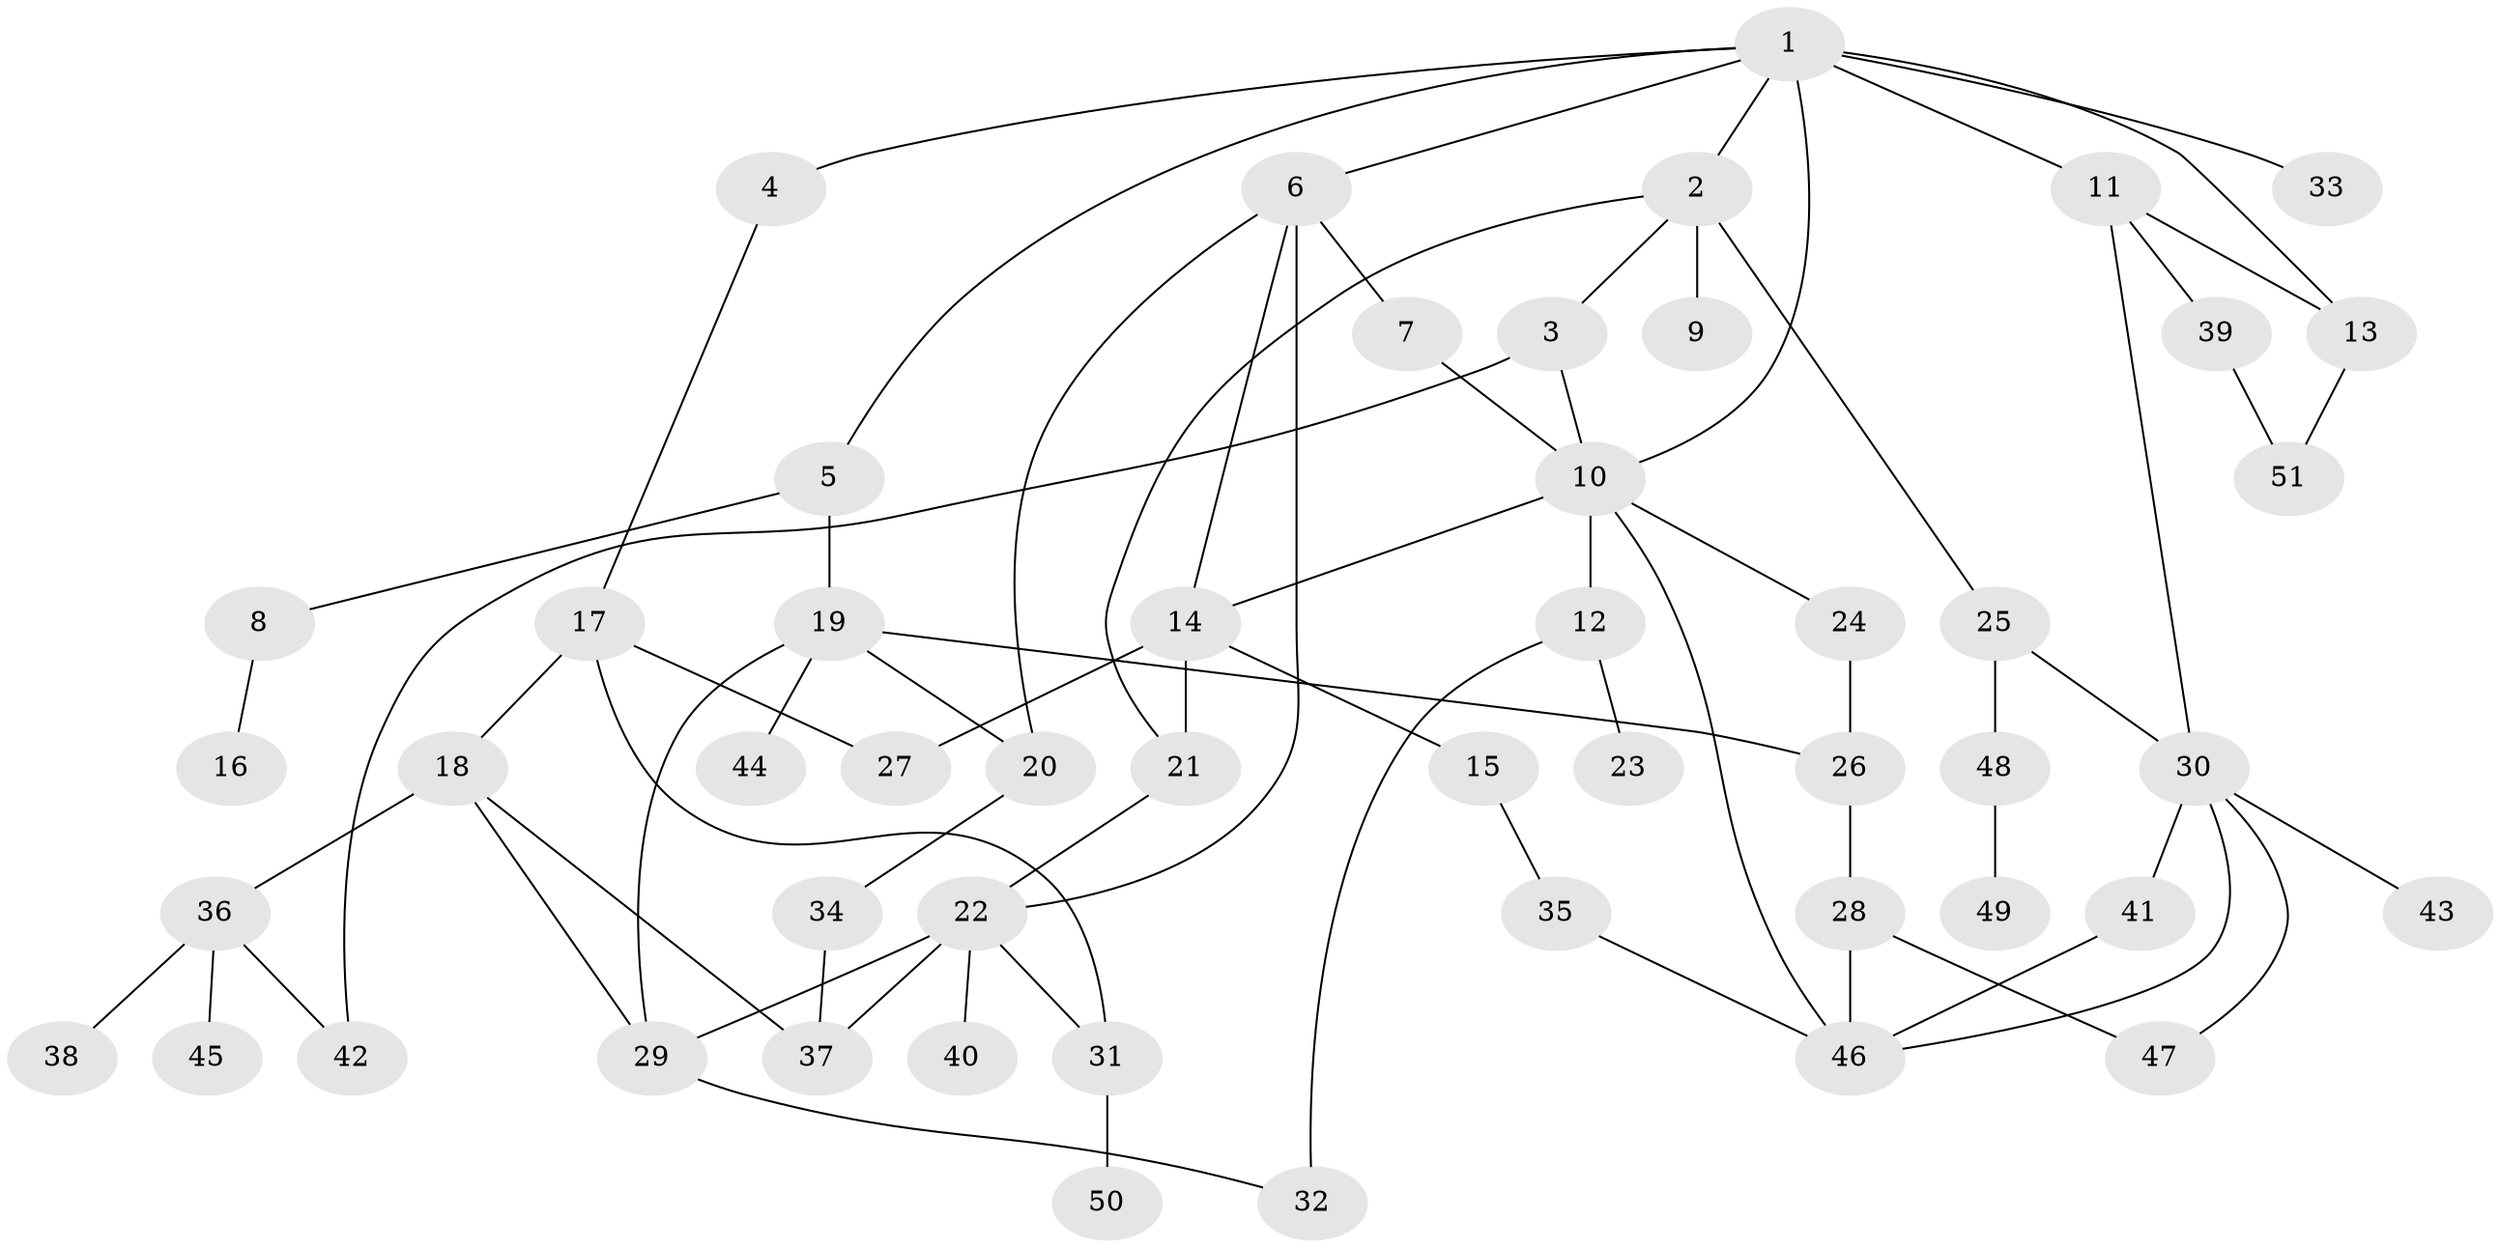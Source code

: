 // Generated by graph-tools (version 1.1) at 2025/00/03/09/25 03:00:59]
// undirected, 51 vertices, 73 edges
graph export_dot {
graph [start="1"]
  node [color=gray90,style=filled];
  1;
  2;
  3;
  4;
  5;
  6;
  7;
  8;
  9;
  10;
  11;
  12;
  13;
  14;
  15;
  16;
  17;
  18;
  19;
  20;
  21;
  22;
  23;
  24;
  25;
  26;
  27;
  28;
  29;
  30;
  31;
  32;
  33;
  34;
  35;
  36;
  37;
  38;
  39;
  40;
  41;
  42;
  43;
  44;
  45;
  46;
  47;
  48;
  49;
  50;
  51;
  1 -- 2;
  1 -- 4;
  1 -- 5;
  1 -- 6;
  1 -- 11;
  1 -- 13;
  1 -- 33;
  1 -- 10;
  2 -- 3;
  2 -- 9;
  2 -- 25;
  2 -- 21;
  3 -- 10;
  3 -- 42;
  4 -- 17;
  5 -- 8;
  5 -- 19;
  6 -- 7;
  6 -- 14;
  6 -- 20;
  6 -- 22;
  7 -- 10;
  8 -- 16;
  10 -- 12;
  10 -- 24;
  10 -- 14;
  10 -- 46;
  11 -- 39;
  11 -- 13;
  11 -- 30;
  12 -- 23;
  12 -- 32;
  13 -- 51;
  14 -- 15;
  14 -- 21;
  14 -- 27;
  15 -- 35;
  17 -- 18;
  17 -- 27;
  17 -- 31;
  18 -- 36;
  18 -- 37;
  18 -- 29;
  19 -- 20;
  19 -- 26;
  19 -- 44;
  19 -- 29;
  20 -- 34;
  21 -- 22;
  22 -- 29;
  22 -- 31;
  22 -- 37;
  22 -- 40;
  24 -- 26;
  25 -- 30;
  25 -- 48;
  26 -- 28;
  28 -- 46;
  28 -- 47;
  29 -- 32;
  30 -- 41;
  30 -- 43;
  30 -- 47;
  30 -- 46;
  31 -- 50;
  34 -- 37;
  35 -- 46;
  36 -- 38;
  36 -- 42;
  36 -- 45;
  39 -- 51;
  41 -- 46;
  48 -- 49;
}
